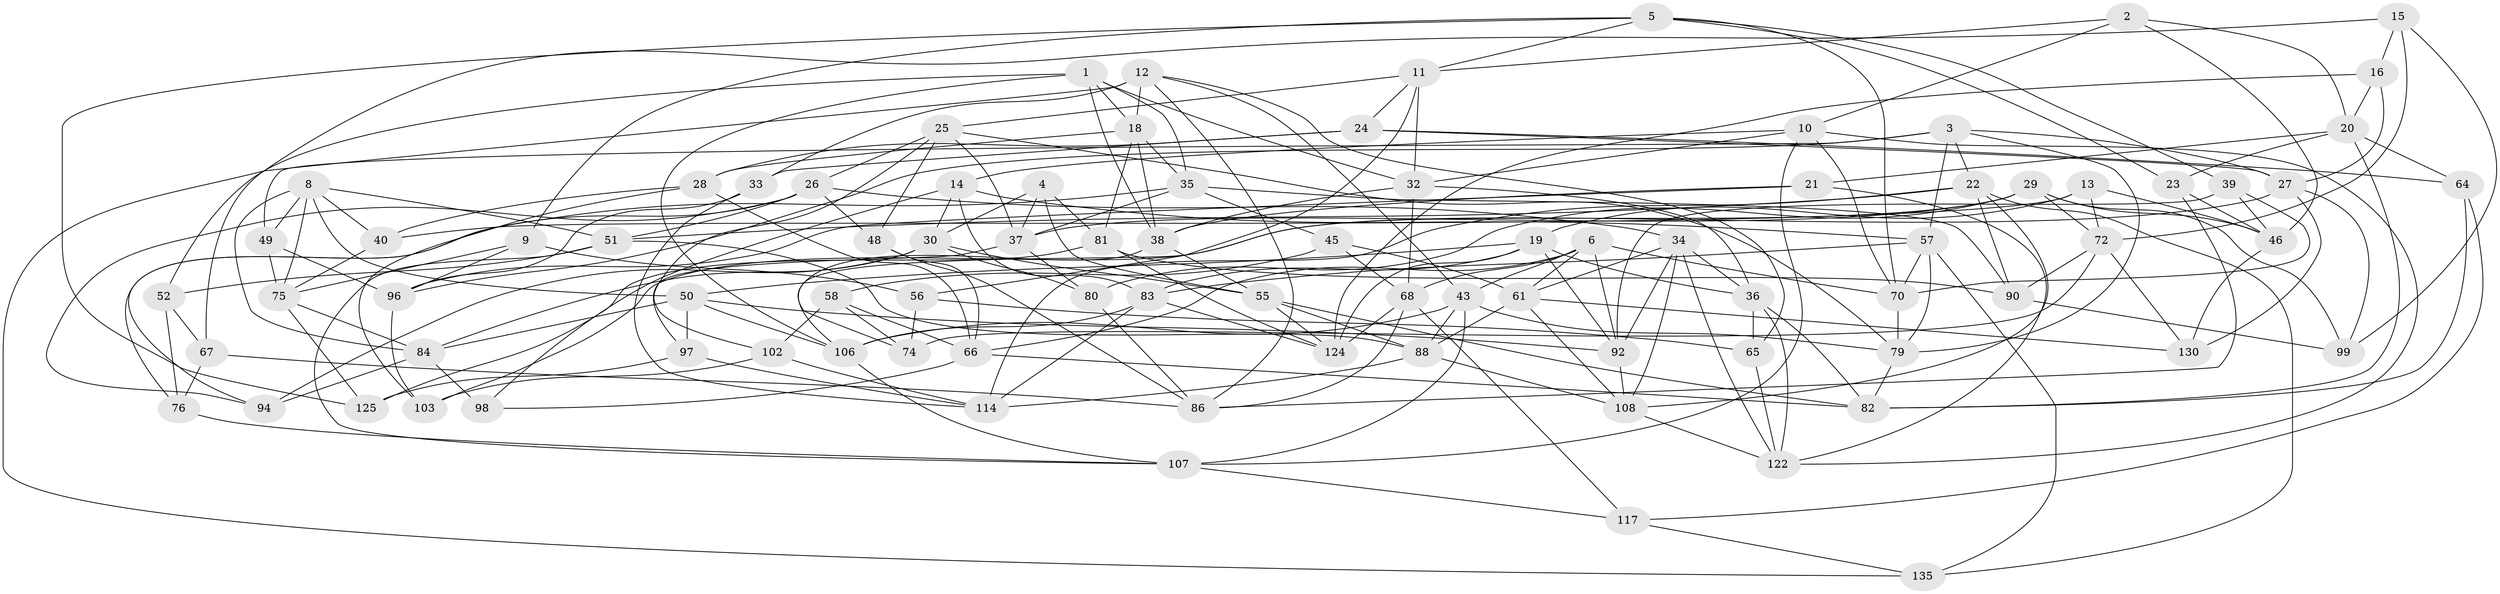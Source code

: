 // original degree distribution, {4: 1.0}
// Generated by graph-tools (version 1.1) at 2025/42/03/06/25 10:42:25]
// undirected, 87 vertices, 225 edges
graph export_dot {
graph [start="1"]
  node [color=gray90,style=filled];
  1 [super="+7"];
  2;
  3 [super="+42"];
  4;
  5 [super="+121"];
  6 [super="+62"];
  8 [super="+85"];
  9;
  10 [super="+17"];
  11 [super="+139"];
  12 [super="+41"];
  13;
  14 [super="+78"];
  15;
  16;
  18 [super="+31"];
  19 [super="+113"];
  20 [super="+132"];
  21;
  22 [super="+110"];
  23;
  24 [super="+118"];
  25 [super="+73"];
  26 [super="+138"];
  27 [super="+128"];
  28 [super="+133"];
  29 [super="+123"];
  30 [super="+53"];
  32 [super="+44"];
  33;
  34 [super="+63"];
  35 [super="+101"];
  36 [super="+77"];
  37 [super="+137"];
  38 [super="+47"];
  39;
  40;
  43 [super="+126"];
  45;
  46 [super="+54"];
  48;
  49;
  50 [super="+60"];
  51 [super="+127"];
  52;
  55 [super="+69"];
  56;
  57 [super="+59"];
  58;
  61 [super="+109"];
  64;
  65;
  66 [super="+104"];
  67;
  68 [super="+87"];
  70 [super="+71"];
  72 [super="+91"];
  74;
  75 [super="+119"];
  76;
  79 [super="+111"];
  80;
  81 [super="+100"];
  82 [super="+140"];
  83 [super="+95"];
  84 [super="+116"];
  86 [super="+112"];
  88 [super="+89"];
  90 [super="+131"];
  92 [super="+93"];
  94;
  96 [super="+105"];
  97;
  98;
  99;
  102;
  103;
  106 [super="+134"];
  107 [super="+115"];
  108 [super="+120"];
  114 [super="+141"];
  117;
  122 [super="+129"];
  124 [super="+136"];
  125;
  130;
  135;
  1 -- 38;
  1 -- 106;
  1 -- 18;
  1 -- 32;
  1 -- 35;
  1 -- 52;
  2 -- 10;
  2 -- 20;
  2 -- 11;
  2 -- 46;
  3 -- 49;
  3 -- 96;
  3 -- 79;
  3 -- 27;
  3 -- 57;
  3 -- 22;
  4 -- 30;
  4 -- 81;
  4 -- 55;
  4 -- 37;
  5 -- 125;
  5 -- 39;
  5 -- 11;
  5 -- 9;
  5 -- 23;
  5 -- 70;
  6 -- 61;
  6 -- 68;
  6 -- 92;
  6 -- 66;
  6 -- 43;
  6 -- 70;
  8 -- 51;
  8 -- 49;
  8 -- 40;
  8 -- 75;
  8 -- 50;
  8 -- 84;
  9 -- 56;
  9 -- 96;
  9 -- 75;
  10 -- 70;
  10 -- 14;
  10 -- 32;
  10 -- 107;
  10 -- 122;
  11 -- 56;
  11 -- 24;
  11 -- 32;
  11 -- 25;
  12 -- 135;
  12 -- 43;
  12 -- 18;
  12 -- 65;
  12 -- 33;
  12 -- 86;
  13 -- 72;
  13 -- 46;
  13 -- 40;
  13 -- 19;
  14 -- 98 [weight=2];
  14 -- 83;
  14 -- 30;
  14 -- 57;
  15 -- 99;
  15 -- 67;
  15 -- 16;
  15 -- 72;
  16 -- 27;
  16 -- 124;
  16 -- 20;
  18 -- 28;
  18 -- 81;
  18 -- 35;
  18 -- 38;
  19 -- 124;
  19 -- 36;
  19 -- 83;
  19 -- 50;
  19 -- 92;
  20 -- 23;
  20 -- 82;
  20 -- 64;
  20 -- 21;
  21 -- 38;
  21 -- 96;
  21 -- 122;
  22 -- 108;
  22 -- 135;
  22 -- 114;
  22 -- 90;
  22 -- 51;
  23 -- 86;
  23 -- 46;
  24 -- 28 [weight=2];
  24 -- 33;
  24 -- 64;
  24 -- 27;
  25 -- 102;
  25 -- 48;
  25 -- 26;
  25 -- 37;
  25 -- 79;
  26 -- 76;
  26 -- 94;
  26 -- 48;
  26 -- 34;
  26 -- 51;
  27 -- 130;
  27 -- 99;
  27 -- 103;
  28 -- 40;
  28 -- 103;
  28 -- 66;
  29 -- 37;
  29 -- 99;
  29 -- 72;
  29 -- 80;
  29 -- 106;
  29 -- 46;
  30 -- 94;
  30 -- 55;
  30 -- 80;
  30 -- 84;
  32 -- 38;
  32 -- 68;
  32 -- 36;
  33 -- 96;
  33 -- 114;
  34 -- 36;
  34 -- 61;
  34 -- 108;
  34 -- 122;
  34 -- 92;
  35 -- 45;
  35 -- 90;
  35 -- 94;
  35 -- 37;
  36 -- 82;
  36 -- 65;
  36 -- 122;
  37 -- 80;
  37 -- 97;
  38 -- 74;
  38 -- 55;
  39 -- 92;
  39 -- 70;
  39 -- 46;
  40 -- 75;
  43 -- 106;
  43 -- 88;
  43 -- 107;
  43 -- 79;
  45 -- 58;
  45 -- 68;
  45 -- 61;
  46 -- 130;
  48 -- 66;
  48 -- 86;
  49 -- 75;
  49 -- 96;
  50 -- 84;
  50 -- 97;
  50 -- 106;
  50 -- 92;
  51 -- 88;
  51 -- 107;
  51 -- 52;
  52 -- 67;
  52 -- 76;
  55 -- 124;
  55 -- 88;
  55 -- 82;
  56 -- 74;
  56 -- 65;
  57 -- 135;
  57 -- 83;
  57 -- 79;
  57 -- 70;
  58 -- 74;
  58 -- 66;
  58 -- 102;
  61 -- 130;
  61 -- 88;
  61 -- 108;
  64 -- 117;
  64 -- 82;
  65 -- 122;
  66 -- 98;
  66 -- 82;
  67 -- 86;
  67 -- 76;
  68 -- 117;
  68 -- 124;
  68 -- 86;
  70 -- 79;
  72 -- 74;
  72 -- 130;
  72 -- 90;
  75 -- 84;
  75 -- 125;
  76 -- 107;
  79 -- 82;
  80 -- 86;
  81 -- 124;
  81 -- 90 [weight=2];
  81 -- 125;
  83 -- 106;
  83 -- 124;
  83 -- 114;
  84 -- 98;
  84 -- 94;
  88 -- 108;
  88 -- 114;
  90 -- 99;
  92 -- 108;
  96 -- 103;
  97 -- 125;
  97 -- 114;
  102 -- 103;
  102 -- 114;
  106 -- 107;
  107 -- 117;
  108 -- 122;
  117 -- 135;
}
